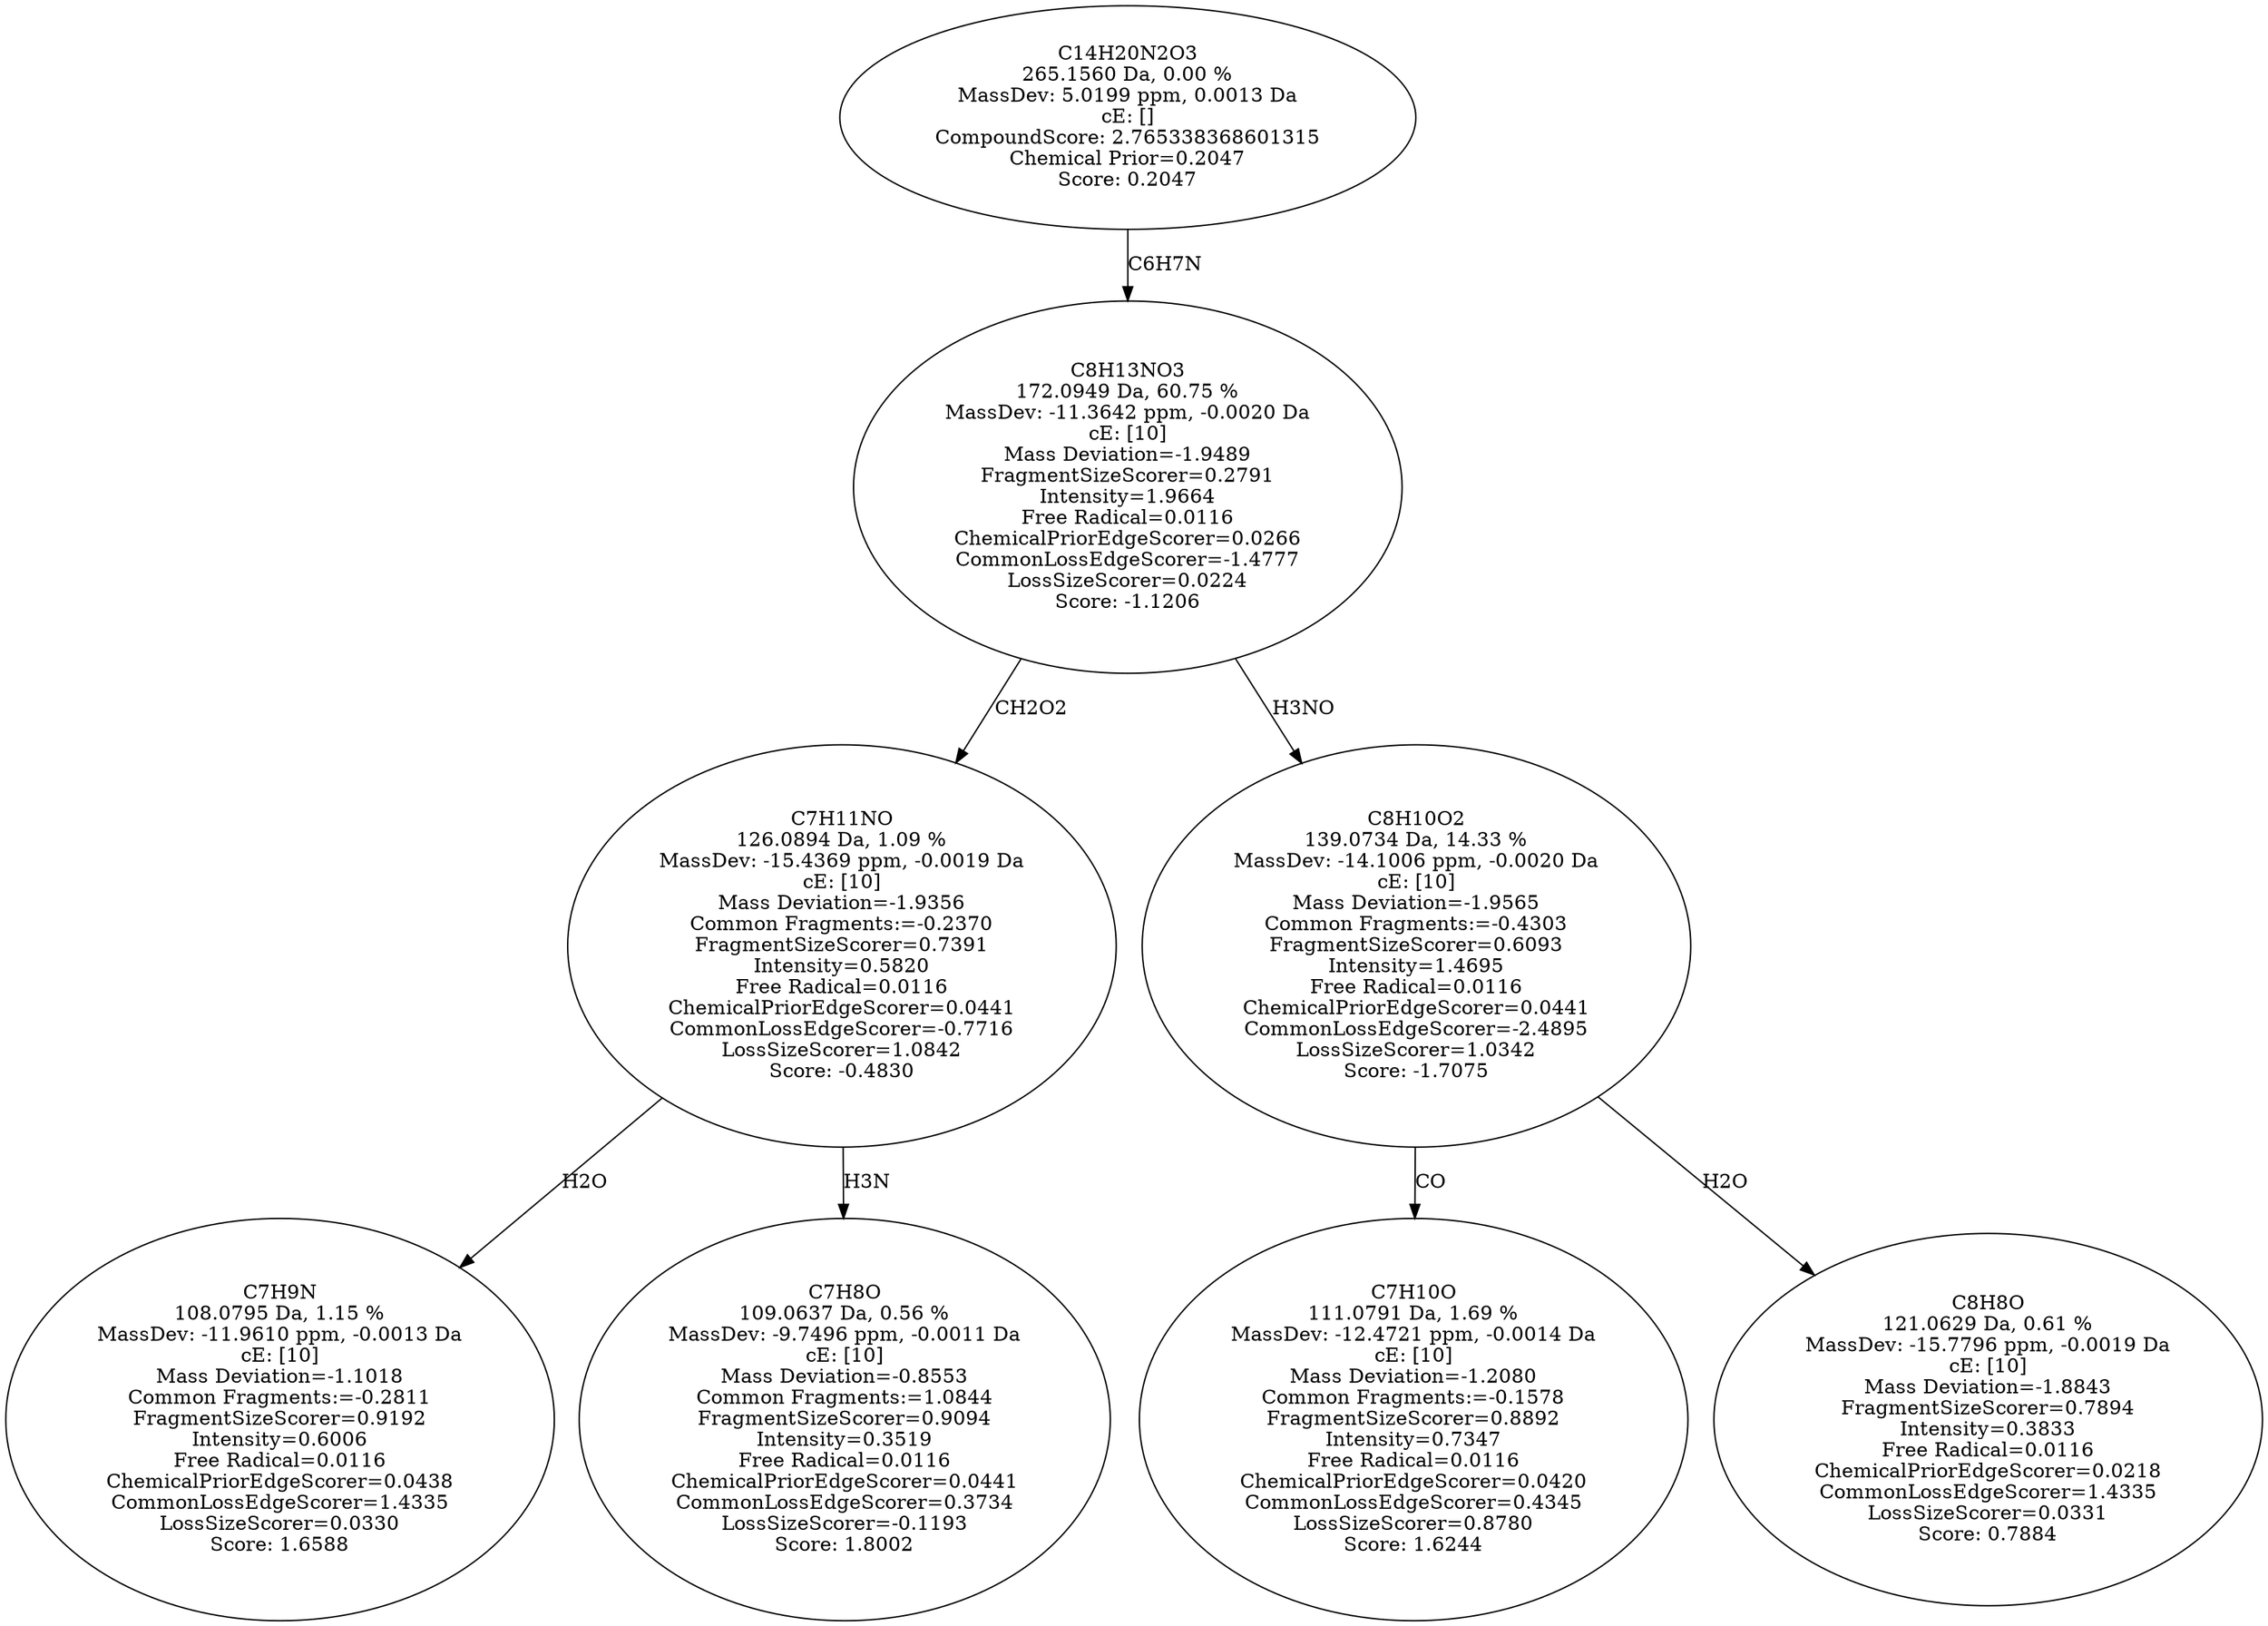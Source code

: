 strict digraph {
v1 [label="C7H9N\n108.0795 Da, 1.15 %\nMassDev: -11.9610 ppm, -0.0013 Da\ncE: [10]\nMass Deviation=-1.1018\nCommon Fragments:=-0.2811\nFragmentSizeScorer=0.9192\nIntensity=0.6006\nFree Radical=0.0116\nChemicalPriorEdgeScorer=0.0438\nCommonLossEdgeScorer=1.4335\nLossSizeScorer=0.0330\nScore: 1.6588"];
v2 [label="C7H8O\n109.0637 Da, 0.56 %\nMassDev: -9.7496 ppm, -0.0011 Da\ncE: [10]\nMass Deviation=-0.8553\nCommon Fragments:=1.0844\nFragmentSizeScorer=0.9094\nIntensity=0.3519\nFree Radical=0.0116\nChemicalPriorEdgeScorer=0.0441\nCommonLossEdgeScorer=0.3734\nLossSizeScorer=-0.1193\nScore: 1.8002"];
v3 [label="C7H11NO\n126.0894 Da, 1.09 %\nMassDev: -15.4369 ppm, -0.0019 Da\ncE: [10]\nMass Deviation=-1.9356\nCommon Fragments:=-0.2370\nFragmentSizeScorer=0.7391\nIntensity=0.5820\nFree Radical=0.0116\nChemicalPriorEdgeScorer=0.0441\nCommonLossEdgeScorer=-0.7716\nLossSizeScorer=1.0842\nScore: -0.4830"];
v4 [label="C7H10O\n111.0791 Da, 1.69 %\nMassDev: -12.4721 ppm, -0.0014 Da\ncE: [10]\nMass Deviation=-1.2080\nCommon Fragments:=-0.1578\nFragmentSizeScorer=0.8892\nIntensity=0.7347\nFree Radical=0.0116\nChemicalPriorEdgeScorer=0.0420\nCommonLossEdgeScorer=0.4345\nLossSizeScorer=0.8780\nScore: 1.6244"];
v5 [label="C8H8O\n121.0629 Da, 0.61 %\nMassDev: -15.7796 ppm, -0.0019 Da\ncE: [10]\nMass Deviation=-1.8843\nFragmentSizeScorer=0.7894\nIntensity=0.3833\nFree Radical=0.0116\nChemicalPriorEdgeScorer=0.0218\nCommonLossEdgeScorer=1.4335\nLossSizeScorer=0.0331\nScore: 0.7884"];
v6 [label="C8H10O2\n139.0734 Da, 14.33 %\nMassDev: -14.1006 ppm, -0.0020 Da\ncE: [10]\nMass Deviation=-1.9565\nCommon Fragments:=-0.4303\nFragmentSizeScorer=0.6093\nIntensity=1.4695\nFree Radical=0.0116\nChemicalPriorEdgeScorer=0.0441\nCommonLossEdgeScorer=-2.4895\nLossSizeScorer=1.0342\nScore: -1.7075"];
v7 [label="C8H13NO3\n172.0949 Da, 60.75 %\nMassDev: -11.3642 ppm, -0.0020 Da\ncE: [10]\nMass Deviation=-1.9489\nFragmentSizeScorer=0.2791\nIntensity=1.9664\nFree Radical=0.0116\nChemicalPriorEdgeScorer=0.0266\nCommonLossEdgeScorer=-1.4777\nLossSizeScorer=0.0224\nScore: -1.1206"];
v8 [label="C14H20N2O3\n265.1560 Da, 0.00 %\nMassDev: 5.0199 ppm, 0.0013 Da\ncE: []\nCompoundScore: 2.765338368601315\nChemical Prior=0.2047\nScore: 0.2047"];
v3 -> v1 [label="H2O"];
v3 -> v2 [label="H3N"];
v7 -> v3 [label="CH2O2"];
v6 -> v4 [label="CO"];
v6 -> v5 [label="H2O"];
v7 -> v6 [label="H3NO"];
v8 -> v7 [label="C6H7N"];
}